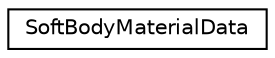digraph G
{
  edge [fontname="Helvetica",fontsize="10",labelfontname="Helvetica",labelfontsize="10"];
  node [fontname="Helvetica",fontsize="10",shape=record];
  rankdir=LR;
  Node1 [label="SoftBodyMaterialData",height=0.2,width=0.4,color="black", fillcolor="white", style="filled",URL="$da/db4/structSoftBodyMaterialData.html"];
}
